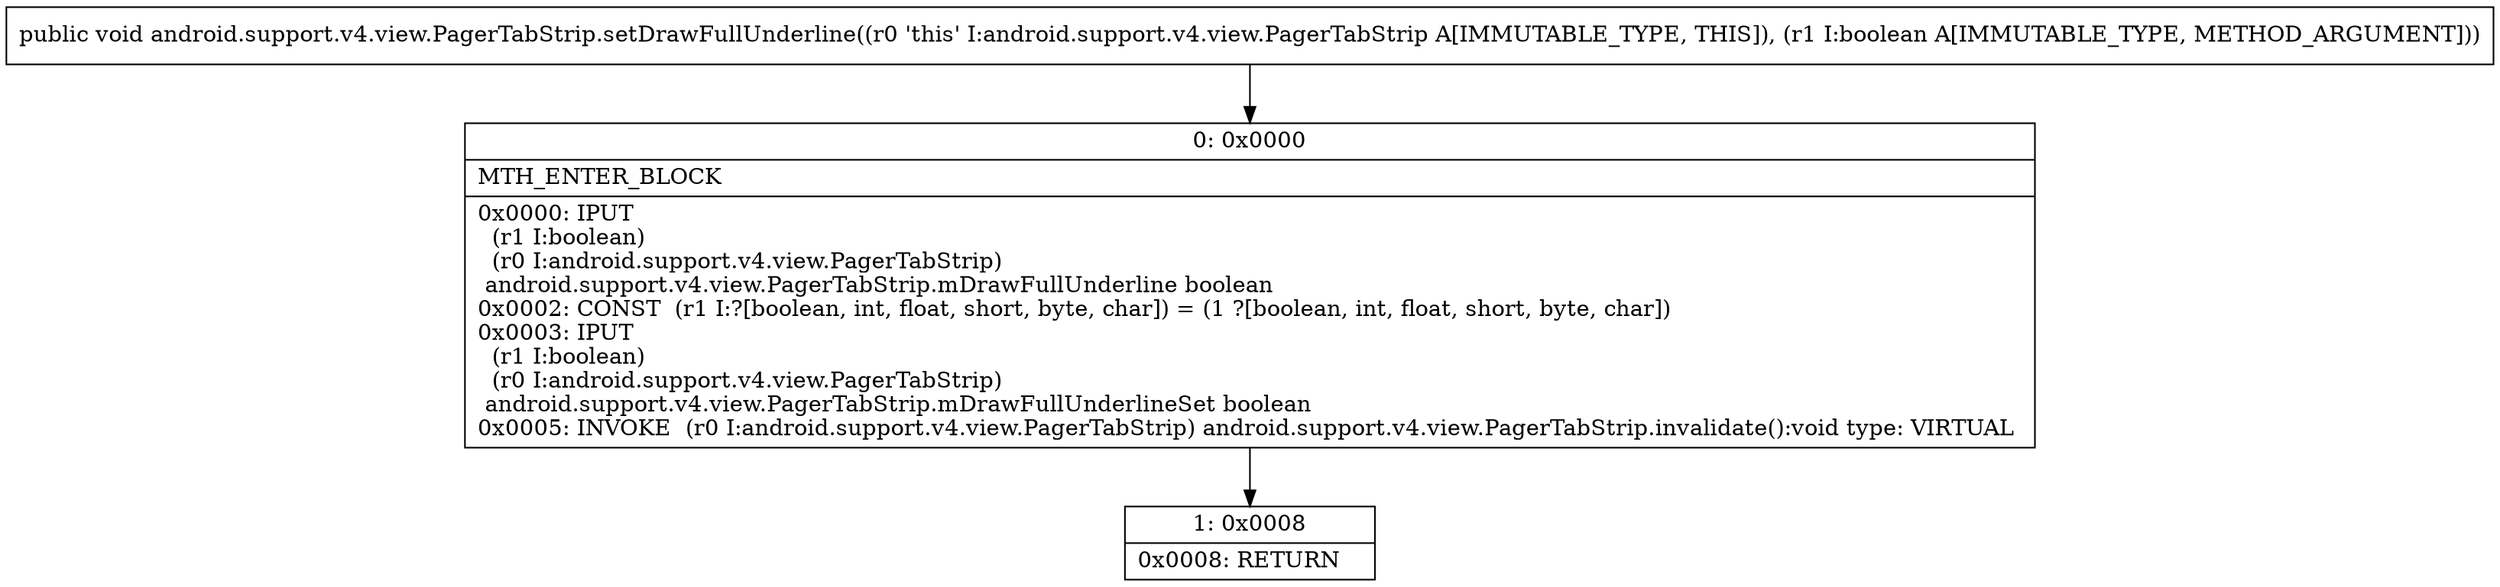 digraph "CFG forandroid.support.v4.view.PagerTabStrip.setDrawFullUnderline(Z)V" {
Node_0 [shape=record,label="{0\:\ 0x0000|MTH_ENTER_BLOCK\l|0x0000: IPUT  \l  (r1 I:boolean)\l  (r0 I:android.support.v4.view.PagerTabStrip)\l android.support.v4.view.PagerTabStrip.mDrawFullUnderline boolean \l0x0002: CONST  (r1 I:?[boolean, int, float, short, byte, char]) = (1 ?[boolean, int, float, short, byte, char]) \l0x0003: IPUT  \l  (r1 I:boolean)\l  (r0 I:android.support.v4.view.PagerTabStrip)\l android.support.v4.view.PagerTabStrip.mDrawFullUnderlineSet boolean \l0x0005: INVOKE  (r0 I:android.support.v4.view.PagerTabStrip) android.support.v4.view.PagerTabStrip.invalidate():void type: VIRTUAL \l}"];
Node_1 [shape=record,label="{1\:\ 0x0008|0x0008: RETURN   \l}"];
MethodNode[shape=record,label="{public void android.support.v4.view.PagerTabStrip.setDrawFullUnderline((r0 'this' I:android.support.v4.view.PagerTabStrip A[IMMUTABLE_TYPE, THIS]), (r1 I:boolean A[IMMUTABLE_TYPE, METHOD_ARGUMENT])) }"];
MethodNode -> Node_0;
Node_0 -> Node_1;
}

